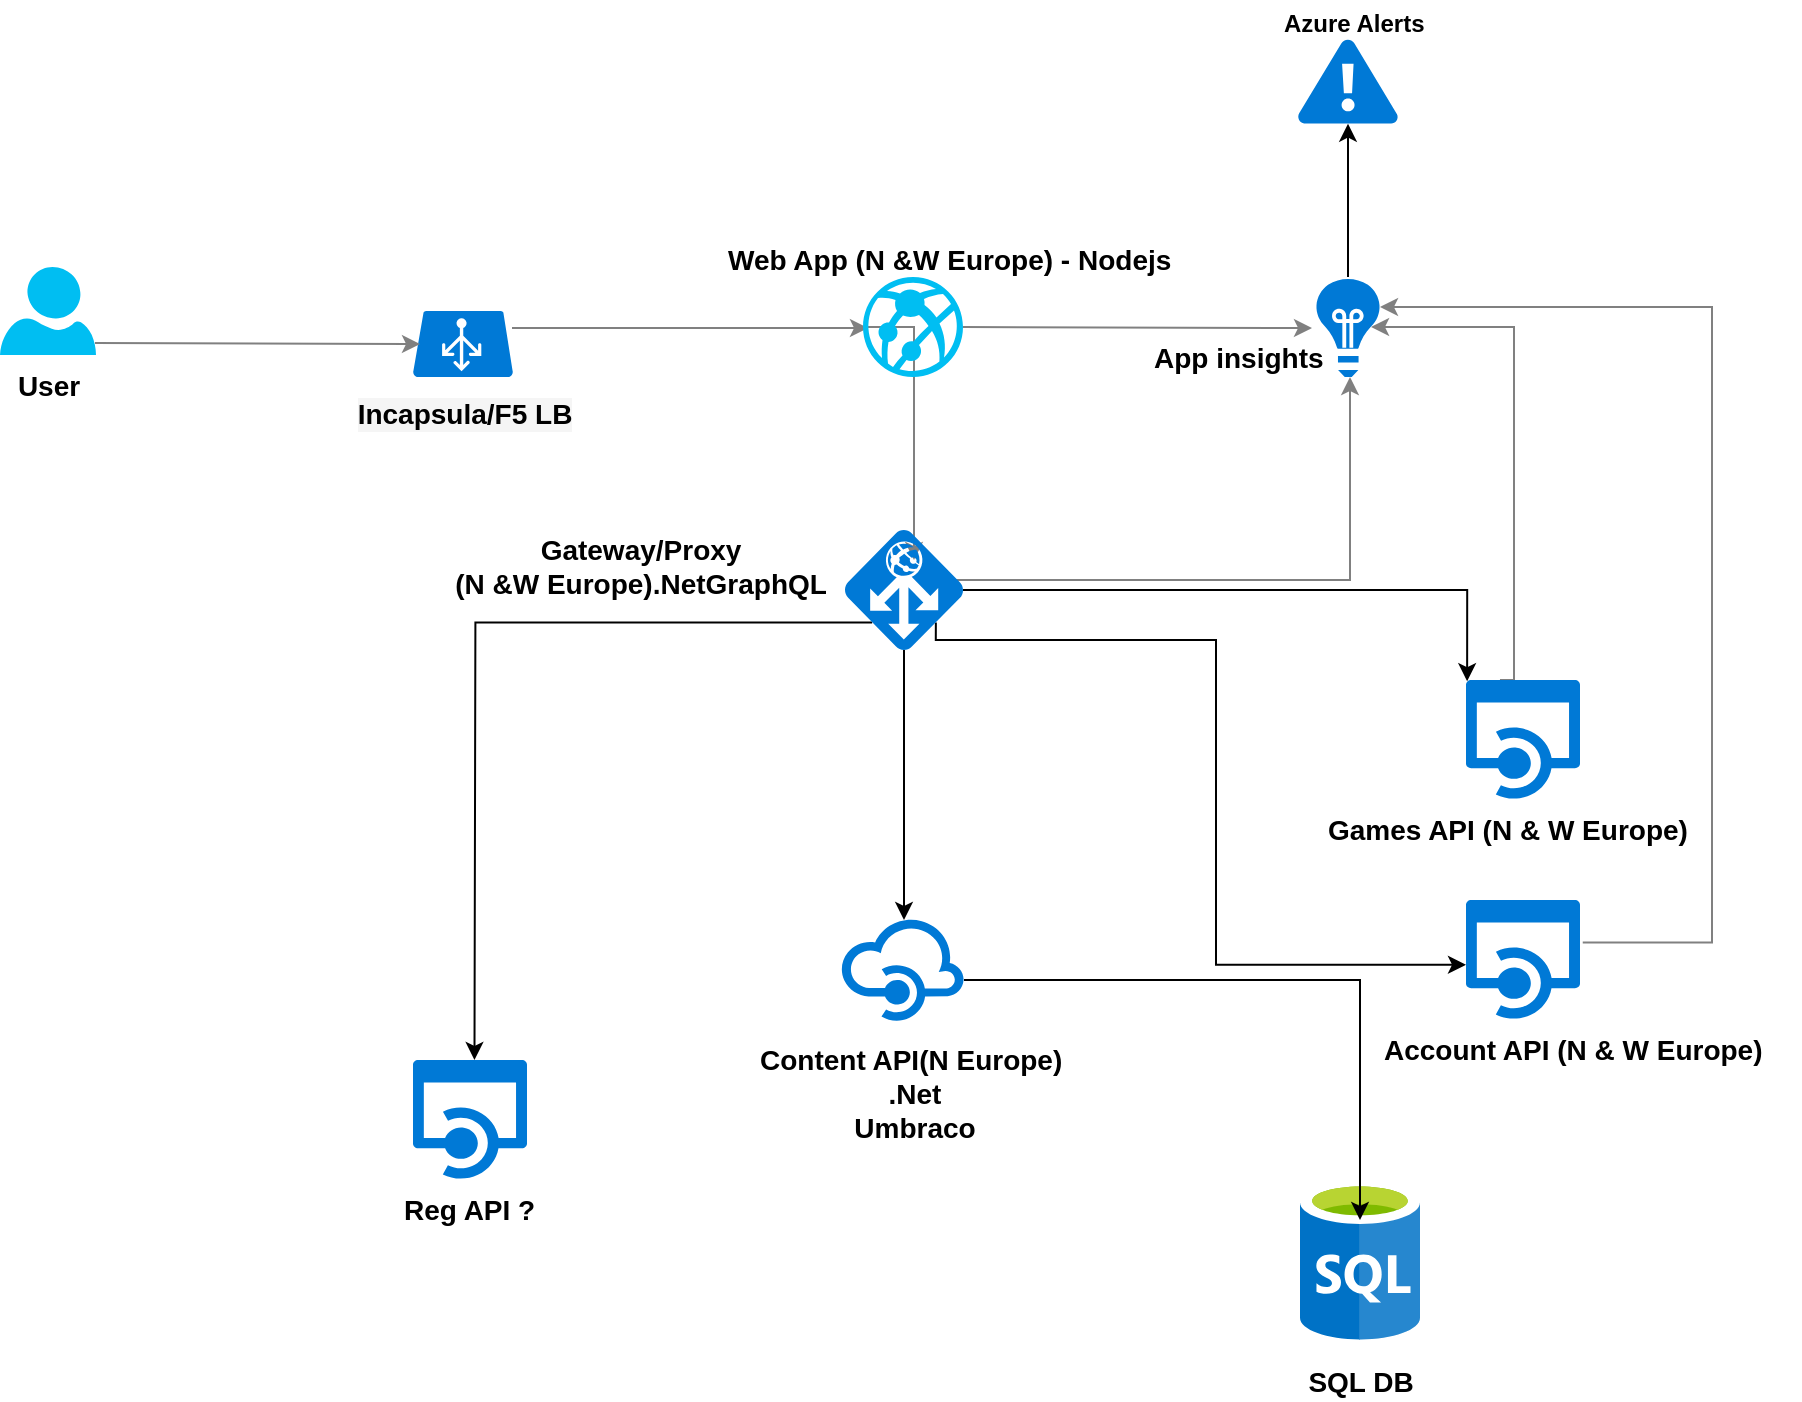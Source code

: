 <mxfile version="11.1.4" type="github"><diagram id="WI9T0HZ2pTsCkuznbFz-" name="Page-1"><mxGraphModel dx="1221" dy="589" grid="1" gridSize="10" guides="1" tooltips="1" connect="1" arrows="1" fold="1" page="1" pageScale="1" pageWidth="1169" pageHeight="827" math="0" shadow="0"><root><mxCell id="0"/><mxCell id="1" parent="0"/><mxCell id="AcxdMaKK0mU5kZiv2lnr-49" style="edgeStyle=elbowEdgeStyle;rounded=0;orthogonalLoop=1;jettySize=auto;elbow=vertical;html=1;strokeColor=#808080;entryX=-0.032;entryY=0.493;entryDx=0;entryDy=0;entryPerimeter=0;exitX=1.016;exitY=0.498;exitDx=0;exitDy=0;exitPerimeter=0;" parent="1" edge="1"><mxGeometry relative="1" as="geometry"><mxPoint x="286" y="224" as="sourcePoint"/><mxPoint x="464" y="224" as="targetPoint"/></mxGeometry></mxCell><mxCell id="RLjyjs_sm2IHfBNOWAbh-35" style="edgeStyle=elbowEdgeStyle;rounded=0;orthogonalLoop=1;jettySize=auto;html=1;strokeColor=#808080;exitX=0.5;exitY=1;exitDx=0;exitDy=0;exitPerimeter=0;" parent="1" source="0f0LiwUm1xgjmhmBiN22-12" edge="1"><mxGeometry relative="1" as="geometry"><mxPoint x="487" y="340" as="targetPoint"/><Array as="points"><mxPoint x="487" y="240"/></Array></mxGeometry></mxCell><mxCell id="RLjyjs_sm2IHfBNOWAbh-27" style="edgeStyle=elbowEdgeStyle;rounded=0;orthogonalLoop=1;jettySize=auto;html=1;strokeColor=#808080;entryX=-0.038;entryY=0.5;entryDx=0;entryDy=0;entryPerimeter=0;exitX=0.5;exitY=0;exitDx=0;exitDy=0;exitPerimeter=0;elbow=vertical;" parent="1" source="0f0LiwUm1xgjmhmBiN22-12" edge="1"><mxGeometry relative="1" as="geometry"><mxPoint x="516" y="224" as="sourcePoint"/><mxPoint x="686" y="224" as="targetPoint"/></mxGeometry></mxCell><mxCell id="RLjyjs_sm2IHfBNOWAbh-37" style="edgeStyle=elbowEdgeStyle;rounded=0;orthogonalLoop=1;jettySize=auto;html=1;strokeColor=#808080;entryX=0.86;entryY=0.5;entryDx=0;entryDy=0;entryPerimeter=0;exitX=0.298;exitY=0;exitDx=0;exitDy=0;exitPerimeter=0;" parent="1" source="0f0LiwUm1xgjmhmBiN22-99" target="0f0LiwUm1xgjmhmBiN22-128" edge="1"><mxGeometry relative="1" as="geometry"><mxPoint x="787" y="395.5" as="sourcePoint"/><mxPoint x="727.235" y="227.471" as="targetPoint"/><Array as="points"><mxPoint x="787" y="224"/><mxPoint x="787" y="230"/></Array></mxGeometry></mxCell><mxCell id="RLjyjs_sm2IHfBNOWAbh-23" value="SQL DB" style="aspect=fixed;html=1;perimeter=none;align=center;shadow=0;dashed=0;image;fontSize=14;image=img/lib/mscae/SQL_Database_generic.svg;labelBackgroundColor=#ffffff;fillColor=#4D9900;spacingTop=6;fontStyle=1" parent="1" vertex="1"><mxGeometry x="680" y="650" width="60" height="80" as="geometry"/></mxCell><mxCell id="0f0LiwUm1xgjmhmBiN22-12" value="" style="verticalLabelPosition=bottom;html=1;verticalAlign=top;align=center;strokeColor=none;fillColor=#00BEF2;shape=mxgraph.azure.azure_website;pointerEvents=1;fontStyle=1;fontSize=14;direction=south;" vertex="1" parent="1"><mxGeometry x="461.5" y="198.5" width="50" height="50" as="geometry"/></mxCell><mxCell id="0f0LiwUm1xgjmhmBiN22-16" value="Incapsula/F5 LB" style="shadow=0;dashed=0;html=1;strokeColor=none;labelPosition=center;verticalLabelPosition=bottom;verticalAlign=top;align=center;shape=mxgraph.mscae.cloud.azure_automatic_load_balancer;fillColor=#0079D6;pointerEvents=1;labelBackgroundColor=#F5F5F5;fontColor=#000000;spacingTop=3;fontStyle=1;fontSize=14;" vertex="1" parent="1"><mxGeometry x="236.5" y="215.5" width="50" height="33" as="geometry"/></mxCell><mxCell id="0f0LiwUm1xgjmhmBiN22-85" value="" style="edgeStyle=orthogonalEdgeStyle;rounded=0;orthogonalLoop=1;jettySize=auto;html=1;exitX=0.23;exitY=0.77;exitDx=0;exitDy=0;exitPerimeter=0;" edge="1" parent="1" source="0f0LiwUm1xgjmhmBiN22-123"><mxGeometry relative="1" as="geometry"><mxPoint x="455.5" y="381.588" as="sourcePoint"/><mxPoint x="267.235" y="590" as="targetPoint"/></mxGeometry></mxCell><mxCell id="0f0LiwUm1xgjmhmBiN22-38" style="edgeStyle=elbowEdgeStyle;rounded=0;orthogonalLoop=1;jettySize=auto;elbow=vertical;html=1;strokeColor=#808080;exitX=0.619;exitY=0.128;exitDx=0;exitDy=0;exitPerimeter=0;" edge="1" parent="1"><mxGeometry relative="1" as="geometry"><mxPoint x="493.118" y="346.294" as="sourcePoint"/><mxPoint x="705" y="248.5" as="targetPoint"/><Array as="points"><mxPoint x="610" y="350"/></Array></mxGeometry></mxCell><mxCell id="0f0LiwUm1xgjmhmBiN22-41" style="edgeStyle=elbowEdgeStyle;rounded=0;orthogonalLoop=1;jettySize=auto;html=1;strokeColor=#808080;exitX=1.024;exitY=0.354;exitDx=0;exitDy=0;exitPerimeter=0;entryX=1;entryY=0.3;entryDx=0;entryDy=0;entryPerimeter=0;" edge="1" parent="1" source="0f0LiwUm1xgjmhmBiN22-110" target="0f0LiwUm1xgjmhmBiN22-128"><mxGeometry relative="1" as="geometry"><mxPoint x="787.235" y="502.412" as="sourcePoint"/><mxPoint x="730" y="217" as="targetPoint"/><Array as="points"><mxPoint x="886" y="224"/><mxPoint x="886" y="230"/></Array></mxGeometry></mxCell><mxCell id="0f0LiwUm1xgjmhmBiN22-57" value="&lt;b&gt;&lt;font style=&quot;font-size: 14px&quot;&gt;User&lt;/font&gt;&lt;/b&gt;" style="verticalLabelPosition=bottom;html=1;verticalAlign=top;align=center;strokeColor=none;fillColor=#00BEF2;shape=mxgraph.azure.user;" vertex="1" parent="1"><mxGeometry x="30" y="193.5" width="48" height="44" as="geometry"/></mxCell><mxCell id="0f0LiwUm1xgjmhmBiN22-62" style="edgeStyle=elbowEdgeStyle;rounded=0;orthogonalLoop=1;jettySize=auto;elbow=vertical;html=1;strokeColor=#808080;exitX=1.016;exitY=0.498;exitDx=0;exitDy=0;exitPerimeter=0;" edge="1" parent="1"><mxGeometry relative="1" as="geometry"><mxPoint x="77.5" y="231.5" as="sourcePoint"/><mxPoint x="240" y="232" as="targetPoint"/></mxGeometry></mxCell><mxCell id="0f0LiwUm1xgjmhmBiN22-97" value="Gateway/Proxy&lt;br&gt;(N &amp;amp;W Europe).NetGraphQL" style="text;html=1;fontSize=14;fontStyle=1;align=center;" vertex="1" parent="1"><mxGeometry x="200" y="320" width="300" height="30" as="geometry"/></mxCell><mxCell id="0f0LiwUm1xgjmhmBiN22-99" value="" style="shadow=0;dashed=0;html=1;strokeColor=none;labelPosition=center;verticalLabelPosition=bottom;verticalAlign=top;align=center;shape=mxgraph.mscae.cloud.api_app;fillColor=#0079D6;pointerEvents=1;" vertex="1" parent="1"><mxGeometry x="763" y="400" width="57" height="60" as="geometry"/></mxCell><mxCell id="0f0LiwUm1xgjmhmBiN22-107" value="Games API (N &amp;amp; W Europe)" style="text;html=1;fontSize=14;fontStyle=1" vertex="1" parent="1"><mxGeometry x="691.5" y="460" width="200" height="30" as="geometry"/></mxCell><mxCell id="0f0LiwUm1xgjmhmBiN22-110" value="" style="shadow=0;dashed=0;html=1;strokeColor=none;labelPosition=center;verticalLabelPosition=bottom;verticalAlign=top;align=center;shape=mxgraph.mscae.cloud.api_app;fillColor=#0079D6;pointerEvents=1;" vertex="1" parent="1"><mxGeometry x="763" y="510" width="57" height="60" as="geometry"/></mxCell><mxCell id="0f0LiwUm1xgjmhmBiN22-111" value="Account API (N &amp;amp; W Europe)" style="text;html=1;fontSize=14;fontStyle=1" vertex="1" parent="1"><mxGeometry x="720" y="570" width="210" height="30" as="geometry"/></mxCell><mxCell id="0f0LiwUm1xgjmhmBiN22-112" value="" style="shadow=0;dashed=0;html=1;strokeColor=none;labelPosition=center;verticalLabelPosition=bottom;verticalAlign=top;align=center;shape=mxgraph.mscae.cloud.api_app;fillColor=#0079D6;pointerEvents=1;" vertex="1" parent="1"><mxGeometry x="236.5" y="590" width="57" height="60" as="geometry"/></mxCell><mxCell id="0f0LiwUm1xgjmhmBiN22-115" value="Reg API ?" style="text;html=1;fontSize=14;fontStyle=1" vertex="1" parent="1"><mxGeometry x="230" y="650" width="90" height="30" as="geometry"/></mxCell><mxCell id="0f0LiwUm1xgjmhmBiN22-116" value="" style="shadow=0;dashed=0;html=1;strokeColor=none;fillColor=#0079D6;labelPosition=center;verticalLabelPosition=bottom;verticalAlign=top;align=center;shape=mxgraph.azure.azure_alert;" vertex="1" parent="1"><mxGeometry x="679" y="79.853" width="50" height="42" as="geometry"/></mxCell><mxCell id="0f0LiwUm1xgjmhmBiN22-119" value="&lt;span style=&quot;font-size: 12px ; text-align: center&quot;&gt;Azure Alerts&lt;/span&gt;" style="text;html=1;resizable=0;points=[];autosize=1;align=left;verticalAlign=top;spacingTop=-4;fontSize=14;fontStyle=1" vertex="1" parent="1"><mxGeometry x="670" y="60" width="80" height="20" as="geometry"/></mxCell><mxCell id="0f0LiwUm1xgjmhmBiN22-120" value="&lt;span style=&quot;font-weight: 700 ; text-align: center&quot;&gt;Web App (N &amp;amp;W Europe) - Nodejs&lt;/span&gt;" style="text;html=1;resizable=0;points=[];autosize=1;align=left;verticalAlign=top;spacingTop=-4;fontSize=14;" vertex="1" parent="1"><mxGeometry x="391.5" y="178.5" width="240" height="20" as="geometry"/></mxCell><mxCell id="0f0LiwUm1xgjmhmBiN22-125" value="" style="edgeStyle=orthogonalEdgeStyle;rounded=0;orthogonalLoop=1;jettySize=auto;html=1;fontSize=14;entryX=0;entryY=0.54;entryDx=0;entryDy=0;entryPerimeter=0;exitX=0.77;exitY=0.77;exitDx=0;exitDy=0;exitPerimeter=0;" edge="1" parent="1" source="0f0LiwUm1xgjmhmBiN22-123" target="0f0LiwUm1xgjmhmBiN22-110"><mxGeometry relative="1" as="geometry"><mxPoint x="591.5" y="355" as="targetPoint"/><Array as="points"><mxPoint x="498" y="380"/><mxPoint x="638" y="380"/><mxPoint x="638" y="543"/></Array></mxGeometry></mxCell><mxCell id="0f0LiwUm1xgjmhmBiN22-127" value="" style="edgeStyle=orthogonalEdgeStyle;rounded=0;orthogonalLoop=1;jettySize=auto;html=1;fontSize=14;entryX=0.01;entryY=0.01;entryDx=0;entryDy=0;entryPerimeter=0;" edge="1" parent="1" source="0f0LiwUm1xgjmhmBiN22-123" target="0f0LiwUm1xgjmhmBiN22-99"><mxGeometry relative="1" as="geometry"><mxPoint x="591.5" y="355" as="targetPoint"/></mxGeometry></mxCell><mxCell id="0f0LiwUm1xgjmhmBiN22-136" value="" style="edgeStyle=orthogonalEdgeStyle;rounded=0;orthogonalLoop=1;jettySize=auto;html=1;fontSize=14;" edge="1" parent="1" source="0f0LiwUm1xgjmhmBiN22-123"><mxGeometry relative="1" as="geometry"><mxPoint x="482" y="520" as="targetPoint"/></mxGeometry></mxCell><mxCell id="0f0LiwUm1xgjmhmBiN22-123" value="" style="shadow=0;dashed=0;html=1;strokeColor=none;labelPosition=center;verticalLabelPosition=bottom;verticalAlign=top;align=center;shape=mxgraph.mscae.cloud.application_gateway;fillColor=#0079D6;pointerEvents=1;" vertex="1" parent="1"><mxGeometry x="452.5" y="325" width="59" height="60" as="geometry"/></mxCell><mxCell id="0f0LiwUm1xgjmhmBiN22-153" value="" style="edgeStyle=orthogonalEdgeStyle;rounded=0;orthogonalLoop=1;jettySize=auto;html=1;fontSize=14;" edge="1" parent="1" source="0f0LiwUm1xgjmhmBiN22-128" target="0f0LiwUm1xgjmhmBiN22-116"><mxGeometry relative="1" as="geometry"/></mxCell><mxCell id="0f0LiwUm1xgjmhmBiN22-128" value="" style="shadow=0;dashed=0;html=1;strokeColor=none;labelPosition=center;verticalLabelPosition=bottom;verticalAlign=top;align=center;shape=mxgraph.mscae.cloud.application_insights;fillColor=#0079D6;" vertex="1" parent="1"><mxGeometry x="688" y="198.471" width="32" height="50" as="geometry"/></mxCell><mxCell id="0f0LiwUm1xgjmhmBiN22-129" value="App insights" style="text;html=1;fontSize=14;fontStyle=1" vertex="1" parent="1"><mxGeometry x="605" y="223.5" width="100" height="30" as="geometry"/></mxCell><mxCell id="0f0LiwUm1xgjmhmBiN22-143" value="" style="edgeStyle=orthogonalEdgeStyle;rounded=0;orthogonalLoop=1;jettySize=auto;html=1;fontSize=14;" edge="1" parent="1" source="0f0LiwUm1xgjmhmBiN22-131"><mxGeometry relative="1" as="geometry"><mxPoint x="710" y="670" as="targetPoint"/><Array as="points"><mxPoint x="710" y="550"/></Array></mxGeometry></mxCell><mxCell id="0f0LiwUm1xgjmhmBiN22-131" value="" style="shadow=0;dashed=0;html=1;strokeColor=none;labelPosition=center;verticalLabelPosition=bottom;verticalAlign=top;align=center;shape=mxgraph.mscae.cloud.api_management;fillColor=#0079D6;pointerEvents=1;" vertex="1" parent="1"><mxGeometry x="450" y="518" width="62" height="53" as="geometry"/></mxCell><mxCell id="0f0LiwUm1xgjmhmBiN22-139" value="Content API(N Europe)&amp;nbsp;&lt;br&gt;.Net&lt;br&gt;Umbraco" style="text;html=1;fontSize=14;fontStyle=1;align=center;" vertex="1" parent="1"><mxGeometry x="356.5" y="575" width="260" height="30" as="geometry"/></mxCell></root></mxGraphModel></diagram></mxfile>
